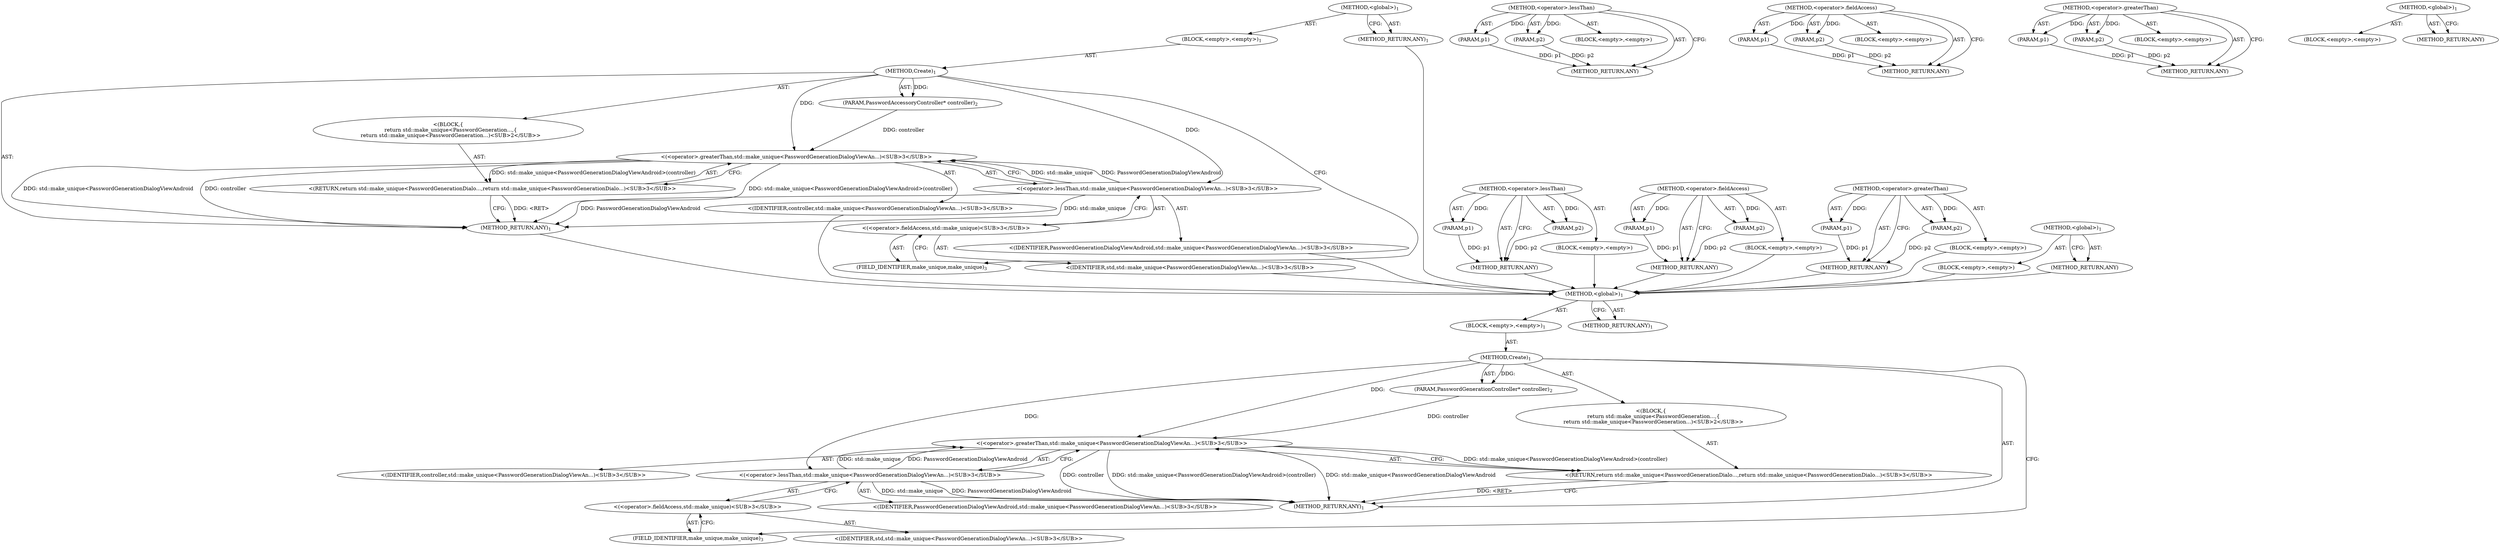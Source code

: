 digraph "&lt;global&gt;" {
vulnerable_6 [label=<(METHOD,&lt;global&gt;)<SUB>1</SUB>>];
vulnerable_7 [label=<(BLOCK,&lt;empty&gt;,&lt;empty&gt;)<SUB>1</SUB>>];
vulnerable_8 [label=<(METHOD,Create)<SUB>1</SUB>>];
vulnerable_9 [label=<(PARAM,PasswordAccessoryController* controller)<SUB>2</SUB>>];
vulnerable_10 [label="<(BLOCK,{
   return std::make_unique&lt;PasswordGeneration...,{
   return std::make_unique&lt;PasswordGeneration...)<SUB>2</SUB>>"];
vulnerable_11 [label="<(RETURN,return std::make_unique&lt;PasswordGenerationDialo...,return std::make_unique&lt;PasswordGenerationDialo...)<SUB>3</SUB>>"];
vulnerable_12 [label="<(&lt;operator&gt;.greaterThan,std::make_unique&lt;PasswordGenerationDialogViewAn...)<SUB>3</SUB>>"];
vulnerable_13 [label="<(&lt;operator&gt;.lessThan,std::make_unique&lt;PasswordGenerationDialogViewAn...)<SUB>3</SUB>>"];
vulnerable_14 [label="<(&lt;operator&gt;.fieldAccess,std::make_unique)<SUB>3</SUB>>"];
vulnerable_15 [label="<(IDENTIFIER,std,std::make_unique&lt;PasswordGenerationDialogViewAn...)<SUB>3</SUB>>"];
vulnerable_16 [label=<(FIELD_IDENTIFIER,make_unique,make_unique)<SUB>3</SUB>>];
vulnerable_17 [label="<(IDENTIFIER,PasswordGenerationDialogViewAndroid,std::make_unique&lt;PasswordGenerationDialogViewAn...)<SUB>3</SUB>>"];
vulnerable_18 [label="<(IDENTIFIER,controller,std::make_unique&lt;PasswordGenerationDialogViewAn...)<SUB>3</SUB>>"];
vulnerable_19 [label=<(METHOD_RETURN,ANY)<SUB>1</SUB>>];
vulnerable_21 [label=<(METHOD_RETURN,ANY)<SUB>1</SUB>>];
vulnerable_41 [label=<(METHOD,&lt;operator&gt;.lessThan)>];
vulnerable_42 [label=<(PARAM,p1)>];
vulnerable_43 [label=<(PARAM,p2)>];
vulnerable_44 [label=<(BLOCK,&lt;empty&gt;,&lt;empty&gt;)>];
vulnerable_45 [label=<(METHOD_RETURN,ANY)>];
vulnerable_46 [label=<(METHOD,&lt;operator&gt;.fieldAccess)>];
vulnerable_47 [label=<(PARAM,p1)>];
vulnerable_48 [label=<(PARAM,p2)>];
vulnerable_49 [label=<(BLOCK,&lt;empty&gt;,&lt;empty&gt;)>];
vulnerable_50 [label=<(METHOD_RETURN,ANY)>];
vulnerable_36 [label=<(METHOD,&lt;operator&gt;.greaterThan)>];
vulnerable_37 [label=<(PARAM,p1)>];
vulnerable_38 [label=<(PARAM,p2)>];
vulnerable_39 [label=<(BLOCK,&lt;empty&gt;,&lt;empty&gt;)>];
vulnerable_40 [label=<(METHOD_RETURN,ANY)>];
vulnerable_30 [label=<(METHOD,&lt;global&gt;)<SUB>1</SUB>>];
vulnerable_31 [label=<(BLOCK,&lt;empty&gt;,&lt;empty&gt;)>];
vulnerable_32 [label=<(METHOD_RETURN,ANY)>];
fixed_6 [label=<(METHOD,&lt;global&gt;)<SUB>1</SUB>>];
fixed_7 [label=<(BLOCK,&lt;empty&gt;,&lt;empty&gt;)<SUB>1</SUB>>];
fixed_8 [label=<(METHOD,Create)<SUB>1</SUB>>];
fixed_9 [label=<(PARAM,PasswordGenerationController* controller)<SUB>2</SUB>>];
fixed_10 [label="<(BLOCK,{
   return std::make_unique&lt;PasswordGeneration...,{
   return std::make_unique&lt;PasswordGeneration...)<SUB>2</SUB>>"];
fixed_11 [label="<(RETURN,return std::make_unique&lt;PasswordGenerationDialo...,return std::make_unique&lt;PasswordGenerationDialo...)<SUB>3</SUB>>"];
fixed_12 [label="<(&lt;operator&gt;.greaterThan,std::make_unique&lt;PasswordGenerationDialogViewAn...)<SUB>3</SUB>>"];
fixed_13 [label="<(&lt;operator&gt;.lessThan,std::make_unique&lt;PasswordGenerationDialogViewAn...)<SUB>3</SUB>>"];
fixed_14 [label="<(&lt;operator&gt;.fieldAccess,std::make_unique)<SUB>3</SUB>>"];
fixed_15 [label="<(IDENTIFIER,std,std::make_unique&lt;PasswordGenerationDialogViewAn...)<SUB>3</SUB>>"];
fixed_16 [label=<(FIELD_IDENTIFIER,make_unique,make_unique)<SUB>3</SUB>>];
fixed_17 [label="<(IDENTIFIER,PasswordGenerationDialogViewAndroid,std::make_unique&lt;PasswordGenerationDialogViewAn...)<SUB>3</SUB>>"];
fixed_18 [label="<(IDENTIFIER,controller,std::make_unique&lt;PasswordGenerationDialogViewAn...)<SUB>3</SUB>>"];
fixed_19 [label=<(METHOD_RETURN,ANY)<SUB>1</SUB>>];
fixed_21 [label=<(METHOD_RETURN,ANY)<SUB>1</SUB>>];
fixed_41 [label=<(METHOD,&lt;operator&gt;.lessThan)>];
fixed_42 [label=<(PARAM,p1)>];
fixed_43 [label=<(PARAM,p2)>];
fixed_44 [label=<(BLOCK,&lt;empty&gt;,&lt;empty&gt;)>];
fixed_45 [label=<(METHOD_RETURN,ANY)>];
fixed_46 [label=<(METHOD,&lt;operator&gt;.fieldAccess)>];
fixed_47 [label=<(PARAM,p1)>];
fixed_48 [label=<(PARAM,p2)>];
fixed_49 [label=<(BLOCK,&lt;empty&gt;,&lt;empty&gt;)>];
fixed_50 [label=<(METHOD_RETURN,ANY)>];
fixed_36 [label=<(METHOD,&lt;operator&gt;.greaterThan)>];
fixed_37 [label=<(PARAM,p1)>];
fixed_38 [label=<(PARAM,p2)>];
fixed_39 [label=<(BLOCK,&lt;empty&gt;,&lt;empty&gt;)>];
fixed_40 [label=<(METHOD_RETURN,ANY)>];
fixed_30 [label=<(METHOD,&lt;global&gt;)<SUB>1</SUB>>];
fixed_31 [label=<(BLOCK,&lt;empty&gt;,&lt;empty&gt;)>];
fixed_32 [label=<(METHOD_RETURN,ANY)>];
vulnerable_6 -> vulnerable_7  [key=0, label="AST: "];
vulnerable_6 -> vulnerable_21  [key=0, label="AST: "];
vulnerable_6 -> vulnerable_21  [key=1, label="CFG: "];
vulnerable_7 -> vulnerable_8  [key=0, label="AST: "];
vulnerable_8 -> vulnerable_9  [key=0, label="AST: "];
vulnerable_8 -> vulnerable_9  [key=1, label="DDG: "];
vulnerable_8 -> vulnerable_10  [key=0, label="AST: "];
vulnerable_8 -> vulnerable_19  [key=0, label="AST: "];
vulnerable_8 -> vulnerable_16  [key=0, label="CFG: "];
vulnerable_8 -> vulnerable_12  [key=0, label="DDG: "];
vulnerable_8 -> vulnerable_13  [key=0, label="DDG: "];
vulnerable_9 -> vulnerable_12  [key=0, label="DDG: controller"];
vulnerable_10 -> vulnerable_11  [key=0, label="AST: "];
vulnerable_11 -> vulnerable_12  [key=0, label="AST: "];
vulnerable_11 -> vulnerable_19  [key=0, label="CFG: "];
vulnerable_11 -> vulnerable_19  [key=1, label="DDG: &lt;RET&gt;"];
vulnerable_12 -> vulnerable_13  [key=0, label="AST: "];
vulnerable_12 -> vulnerable_18  [key=0, label="AST: "];
vulnerable_12 -> vulnerable_11  [key=0, label="CFG: "];
vulnerable_12 -> vulnerable_11  [key=1, label="DDG: std::make_unique&lt;PasswordGenerationDialogViewAndroid&gt;(controller)"];
vulnerable_12 -> vulnerable_19  [key=0, label="DDG: std::make_unique&lt;PasswordGenerationDialogViewAndroid"];
vulnerable_12 -> vulnerable_19  [key=1, label="DDG: controller"];
vulnerable_12 -> vulnerable_19  [key=2, label="DDG: std::make_unique&lt;PasswordGenerationDialogViewAndroid&gt;(controller)"];
vulnerable_13 -> vulnerable_14  [key=0, label="AST: "];
vulnerable_13 -> vulnerable_17  [key=0, label="AST: "];
vulnerable_13 -> vulnerable_12  [key=0, label="CFG: "];
vulnerable_13 -> vulnerable_12  [key=1, label="DDG: std::make_unique"];
vulnerable_13 -> vulnerable_12  [key=2, label="DDG: PasswordGenerationDialogViewAndroid"];
vulnerable_13 -> vulnerable_19  [key=0, label="DDG: std::make_unique"];
vulnerable_13 -> vulnerable_19  [key=1, label="DDG: PasswordGenerationDialogViewAndroid"];
vulnerable_14 -> vulnerable_15  [key=0, label="AST: "];
vulnerable_14 -> vulnerable_16  [key=0, label="AST: "];
vulnerable_14 -> vulnerable_13  [key=0, label="CFG: "];
vulnerable_15 -> fixed_6  [key=0];
vulnerable_16 -> vulnerable_14  [key=0, label="CFG: "];
vulnerable_17 -> fixed_6  [key=0];
vulnerable_18 -> fixed_6  [key=0];
vulnerable_19 -> fixed_6  [key=0];
vulnerable_21 -> fixed_6  [key=0];
vulnerable_41 -> vulnerable_42  [key=0, label="AST: "];
vulnerable_41 -> vulnerable_42  [key=1, label="DDG: "];
vulnerable_41 -> vulnerable_44  [key=0, label="AST: "];
vulnerable_41 -> vulnerable_43  [key=0, label="AST: "];
vulnerable_41 -> vulnerable_43  [key=1, label="DDG: "];
vulnerable_41 -> vulnerable_45  [key=0, label="AST: "];
vulnerable_41 -> vulnerable_45  [key=1, label="CFG: "];
vulnerable_42 -> vulnerable_45  [key=0, label="DDG: p1"];
vulnerable_43 -> vulnerable_45  [key=0, label="DDG: p2"];
vulnerable_44 -> fixed_6  [key=0];
vulnerable_45 -> fixed_6  [key=0];
vulnerable_46 -> vulnerable_47  [key=0, label="AST: "];
vulnerable_46 -> vulnerable_47  [key=1, label="DDG: "];
vulnerable_46 -> vulnerable_49  [key=0, label="AST: "];
vulnerable_46 -> vulnerable_48  [key=0, label="AST: "];
vulnerable_46 -> vulnerable_48  [key=1, label="DDG: "];
vulnerable_46 -> vulnerable_50  [key=0, label="AST: "];
vulnerable_46 -> vulnerable_50  [key=1, label="CFG: "];
vulnerable_47 -> vulnerable_50  [key=0, label="DDG: p1"];
vulnerable_48 -> vulnerable_50  [key=0, label="DDG: p2"];
vulnerable_49 -> fixed_6  [key=0];
vulnerable_50 -> fixed_6  [key=0];
vulnerable_36 -> vulnerable_37  [key=0, label="AST: "];
vulnerable_36 -> vulnerable_37  [key=1, label="DDG: "];
vulnerable_36 -> vulnerable_39  [key=0, label="AST: "];
vulnerable_36 -> vulnerable_38  [key=0, label="AST: "];
vulnerable_36 -> vulnerable_38  [key=1, label="DDG: "];
vulnerable_36 -> vulnerable_40  [key=0, label="AST: "];
vulnerable_36 -> vulnerable_40  [key=1, label="CFG: "];
vulnerable_37 -> vulnerable_40  [key=0, label="DDG: p1"];
vulnerable_38 -> vulnerable_40  [key=0, label="DDG: p2"];
vulnerable_39 -> fixed_6  [key=0];
vulnerable_40 -> fixed_6  [key=0];
vulnerable_30 -> vulnerable_31  [key=0, label="AST: "];
vulnerable_30 -> vulnerable_32  [key=0, label="AST: "];
vulnerable_30 -> vulnerable_32  [key=1, label="CFG: "];
vulnerable_31 -> fixed_6  [key=0];
vulnerable_32 -> fixed_6  [key=0];
fixed_6 -> fixed_7  [key=0, label="AST: "];
fixed_6 -> fixed_21  [key=0, label="AST: "];
fixed_6 -> fixed_21  [key=1, label="CFG: "];
fixed_7 -> fixed_8  [key=0, label="AST: "];
fixed_8 -> fixed_9  [key=0, label="AST: "];
fixed_8 -> fixed_9  [key=1, label="DDG: "];
fixed_8 -> fixed_10  [key=0, label="AST: "];
fixed_8 -> fixed_19  [key=0, label="AST: "];
fixed_8 -> fixed_16  [key=0, label="CFG: "];
fixed_8 -> fixed_12  [key=0, label="DDG: "];
fixed_8 -> fixed_13  [key=0, label="DDG: "];
fixed_9 -> fixed_12  [key=0, label="DDG: controller"];
fixed_10 -> fixed_11  [key=0, label="AST: "];
fixed_11 -> fixed_12  [key=0, label="AST: "];
fixed_11 -> fixed_19  [key=0, label="CFG: "];
fixed_11 -> fixed_19  [key=1, label="DDG: &lt;RET&gt;"];
fixed_12 -> fixed_13  [key=0, label="AST: "];
fixed_12 -> fixed_18  [key=0, label="AST: "];
fixed_12 -> fixed_11  [key=0, label="CFG: "];
fixed_12 -> fixed_11  [key=1, label="DDG: std::make_unique&lt;PasswordGenerationDialogViewAndroid&gt;(controller)"];
fixed_12 -> fixed_19  [key=0, label="DDG: std::make_unique&lt;PasswordGenerationDialogViewAndroid"];
fixed_12 -> fixed_19  [key=1, label="DDG: controller"];
fixed_12 -> fixed_19  [key=2, label="DDG: std::make_unique&lt;PasswordGenerationDialogViewAndroid&gt;(controller)"];
fixed_13 -> fixed_14  [key=0, label="AST: "];
fixed_13 -> fixed_17  [key=0, label="AST: "];
fixed_13 -> fixed_12  [key=0, label="CFG: "];
fixed_13 -> fixed_12  [key=1, label="DDG: std::make_unique"];
fixed_13 -> fixed_12  [key=2, label="DDG: PasswordGenerationDialogViewAndroid"];
fixed_13 -> fixed_19  [key=0, label="DDG: std::make_unique"];
fixed_13 -> fixed_19  [key=1, label="DDG: PasswordGenerationDialogViewAndroid"];
fixed_14 -> fixed_15  [key=0, label="AST: "];
fixed_14 -> fixed_16  [key=0, label="AST: "];
fixed_14 -> fixed_13  [key=0, label="CFG: "];
fixed_16 -> fixed_14  [key=0, label="CFG: "];
fixed_41 -> fixed_42  [key=0, label="AST: "];
fixed_41 -> fixed_42  [key=1, label="DDG: "];
fixed_41 -> fixed_44  [key=0, label="AST: "];
fixed_41 -> fixed_43  [key=0, label="AST: "];
fixed_41 -> fixed_43  [key=1, label="DDG: "];
fixed_41 -> fixed_45  [key=0, label="AST: "];
fixed_41 -> fixed_45  [key=1, label="CFG: "];
fixed_42 -> fixed_45  [key=0, label="DDG: p1"];
fixed_43 -> fixed_45  [key=0, label="DDG: p2"];
fixed_46 -> fixed_47  [key=0, label="AST: "];
fixed_46 -> fixed_47  [key=1, label="DDG: "];
fixed_46 -> fixed_49  [key=0, label="AST: "];
fixed_46 -> fixed_48  [key=0, label="AST: "];
fixed_46 -> fixed_48  [key=1, label="DDG: "];
fixed_46 -> fixed_50  [key=0, label="AST: "];
fixed_46 -> fixed_50  [key=1, label="CFG: "];
fixed_47 -> fixed_50  [key=0, label="DDG: p1"];
fixed_48 -> fixed_50  [key=0, label="DDG: p2"];
fixed_36 -> fixed_37  [key=0, label="AST: "];
fixed_36 -> fixed_37  [key=1, label="DDG: "];
fixed_36 -> fixed_39  [key=0, label="AST: "];
fixed_36 -> fixed_38  [key=0, label="AST: "];
fixed_36 -> fixed_38  [key=1, label="DDG: "];
fixed_36 -> fixed_40  [key=0, label="AST: "];
fixed_36 -> fixed_40  [key=1, label="CFG: "];
fixed_37 -> fixed_40  [key=0, label="DDG: p1"];
fixed_38 -> fixed_40  [key=0, label="DDG: p2"];
fixed_30 -> fixed_31  [key=0, label="AST: "];
fixed_30 -> fixed_32  [key=0, label="AST: "];
fixed_30 -> fixed_32  [key=1, label="CFG: "];
}
